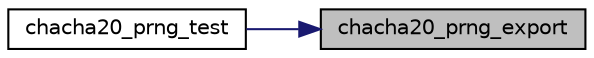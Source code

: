digraph "chacha20_prng_export"
{
 // LATEX_PDF_SIZE
  edge [fontname="Helvetica",fontsize="10",labelfontname="Helvetica",labelfontsize="10"];
  node [fontname="Helvetica",fontsize="10",shape=record];
  rankdir="RL";
  Node19 [label="chacha20_prng_export",height=0.2,width=0.4,color="black", fillcolor="grey75", style="filled", fontcolor="black",tooltip="Export the PRNG state."];
  Node19 -> Node20 [dir="back",color="midnightblue",fontsize="10",style="solid",fontname="Helvetica"];
  Node20 [label="chacha20_prng_test",height=0.2,width=0.4,color="black", fillcolor="white", style="filled",URL="$chacha20_8c.html#a1c178a6f1b7255371d3340913c29b64a",tooltip="PRNG self-test."];
}
